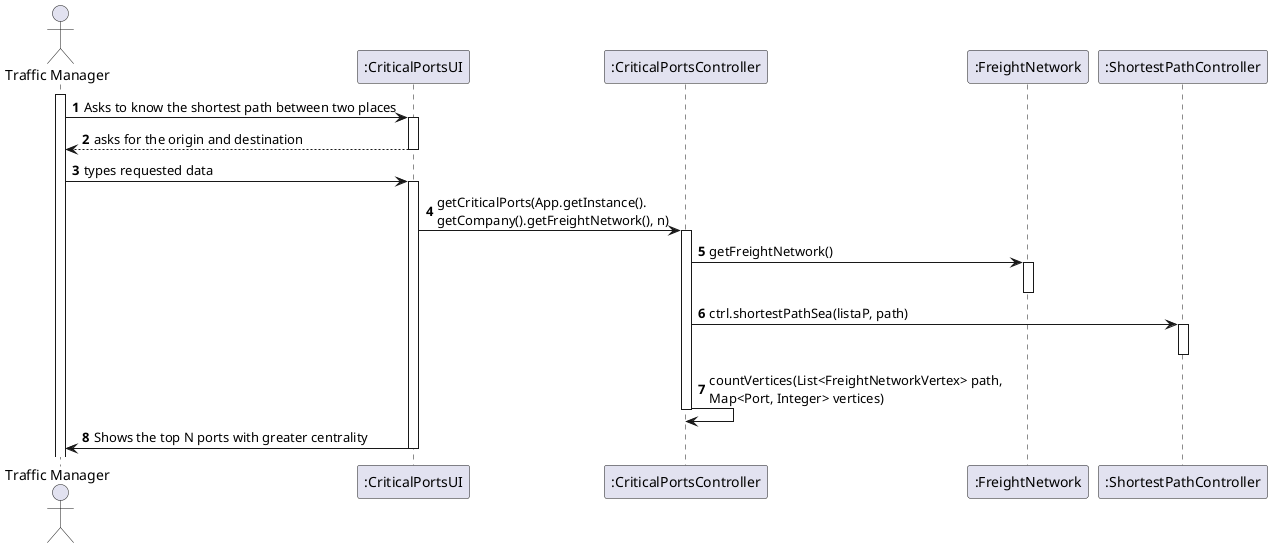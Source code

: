 @startuml
'https://plantuml.com/sequence-diagram

autonumber

actor "Traffic Manager" as TM

participant ":CriticalPortsUI" as UI
participant ":CriticalPortsController" as CTRL
participant ":FreightNetwork" as NET
participant ":ShortestPathController" as SPC


activate TM
TM -> UI : Asks to know the shortest path between two places

activate UI
UI --> TM : asks for the origin and destination
deactivate UI

TM -> UI : types requested data

activate UI
UI -> CTRL : getCriticalPorts(App.getInstance().\ngetCompany().getFreightNetwork(), n)

activate CTRL
CTRL -> NET : getFreightNetwork()

activate NET
deactivate NET

CTRL -> SPC : ctrl.shortestPathSea(listaP, path)
activate SPC
deactivate SPC

CTRL -> CTRL : countVertices(List<FreightNetworkVertex> path, \nMap<Port, Integer> vertices)

deactivate CTRL

UI -> TM : Shows the top N ports with greater centrality

deactivate UI
@enduml